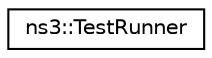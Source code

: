 digraph "Graphical Class Hierarchy"
{
 // LATEX_PDF_SIZE
  edge [fontname="Helvetica",fontsize="10",labelfontname="Helvetica",labelfontsize="10"];
  node [fontname="Helvetica",fontsize="10",shape=record];
  rankdir="LR";
  Node0 [label="ns3::TestRunner",height=0.2,width=0.4,color="black", fillcolor="white", style="filled",URL="$classns3_1_1_test_runner.html",tooltip="A runner to execute tests."];
}
